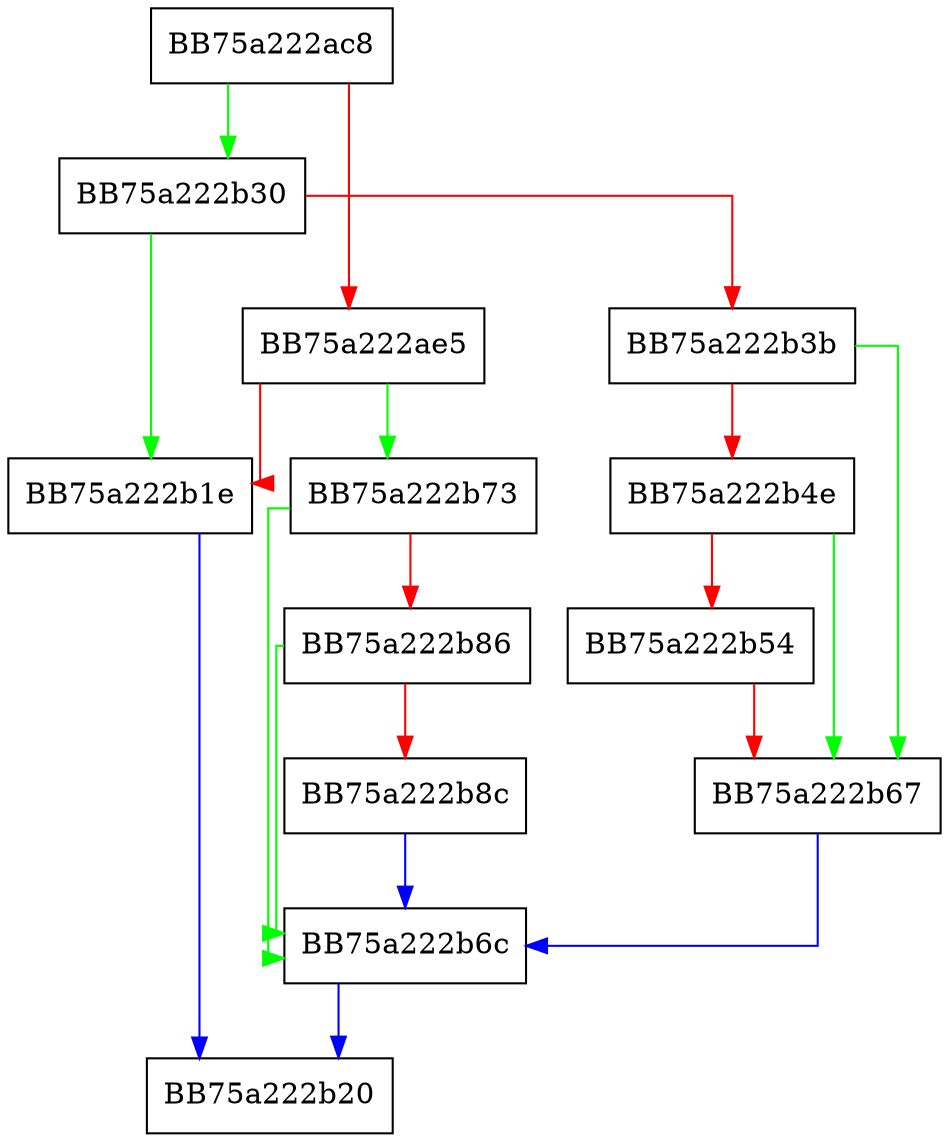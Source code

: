 digraph FormatIpv6 {
  node [shape="box"];
  graph [splines=ortho];
  BB75a222ac8 -> BB75a222b30 [color="green"];
  BB75a222ac8 -> BB75a222ae5 [color="red"];
  BB75a222ae5 -> BB75a222b73 [color="green"];
  BB75a222ae5 -> BB75a222b1e [color="red"];
  BB75a222b1e -> BB75a222b20 [color="blue"];
  BB75a222b30 -> BB75a222b1e [color="green"];
  BB75a222b30 -> BB75a222b3b [color="red"];
  BB75a222b3b -> BB75a222b67 [color="green"];
  BB75a222b3b -> BB75a222b4e [color="red"];
  BB75a222b4e -> BB75a222b67 [color="green"];
  BB75a222b4e -> BB75a222b54 [color="red"];
  BB75a222b54 -> BB75a222b67 [color="red"];
  BB75a222b67 -> BB75a222b6c [color="blue"];
  BB75a222b6c -> BB75a222b20 [color="blue"];
  BB75a222b73 -> BB75a222b6c [color="green"];
  BB75a222b73 -> BB75a222b86 [color="red"];
  BB75a222b86 -> BB75a222b6c [color="green"];
  BB75a222b86 -> BB75a222b8c [color="red"];
  BB75a222b8c -> BB75a222b6c [color="blue"];
}